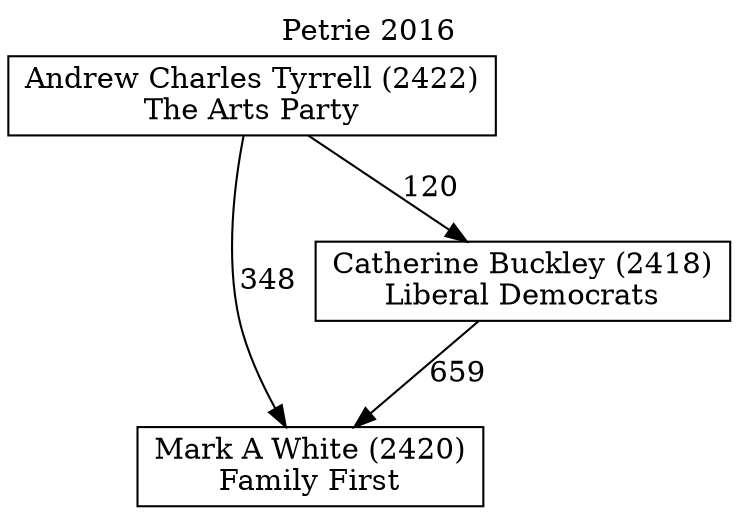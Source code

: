 // House preference flow
digraph "Mark A White (2420)_Petrie_2016" {
	graph [label="Petrie 2016" labelloc=t mclimit=10]
	node [shape=box]
	"Mark A White (2420)" [label="Mark A White (2420)
Family First"]
	"Catherine Buckley (2418)" [label="Catherine Buckley (2418)
Liberal Democrats"]
	"Andrew Charles Tyrrell (2422)" [label="Andrew Charles Tyrrell (2422)
The Arts Party"]
	"Catherine Buckley (2418)" -> "Mark A White (2420)" [label=659]
	"Andrew Charles Tyrrell (2422)" -> "Catherine Buckley (2418)" [label=120]
	"Andrew Charles Tyrrell (2422)" -> "Mark A White (2420)" [label=348]
}

